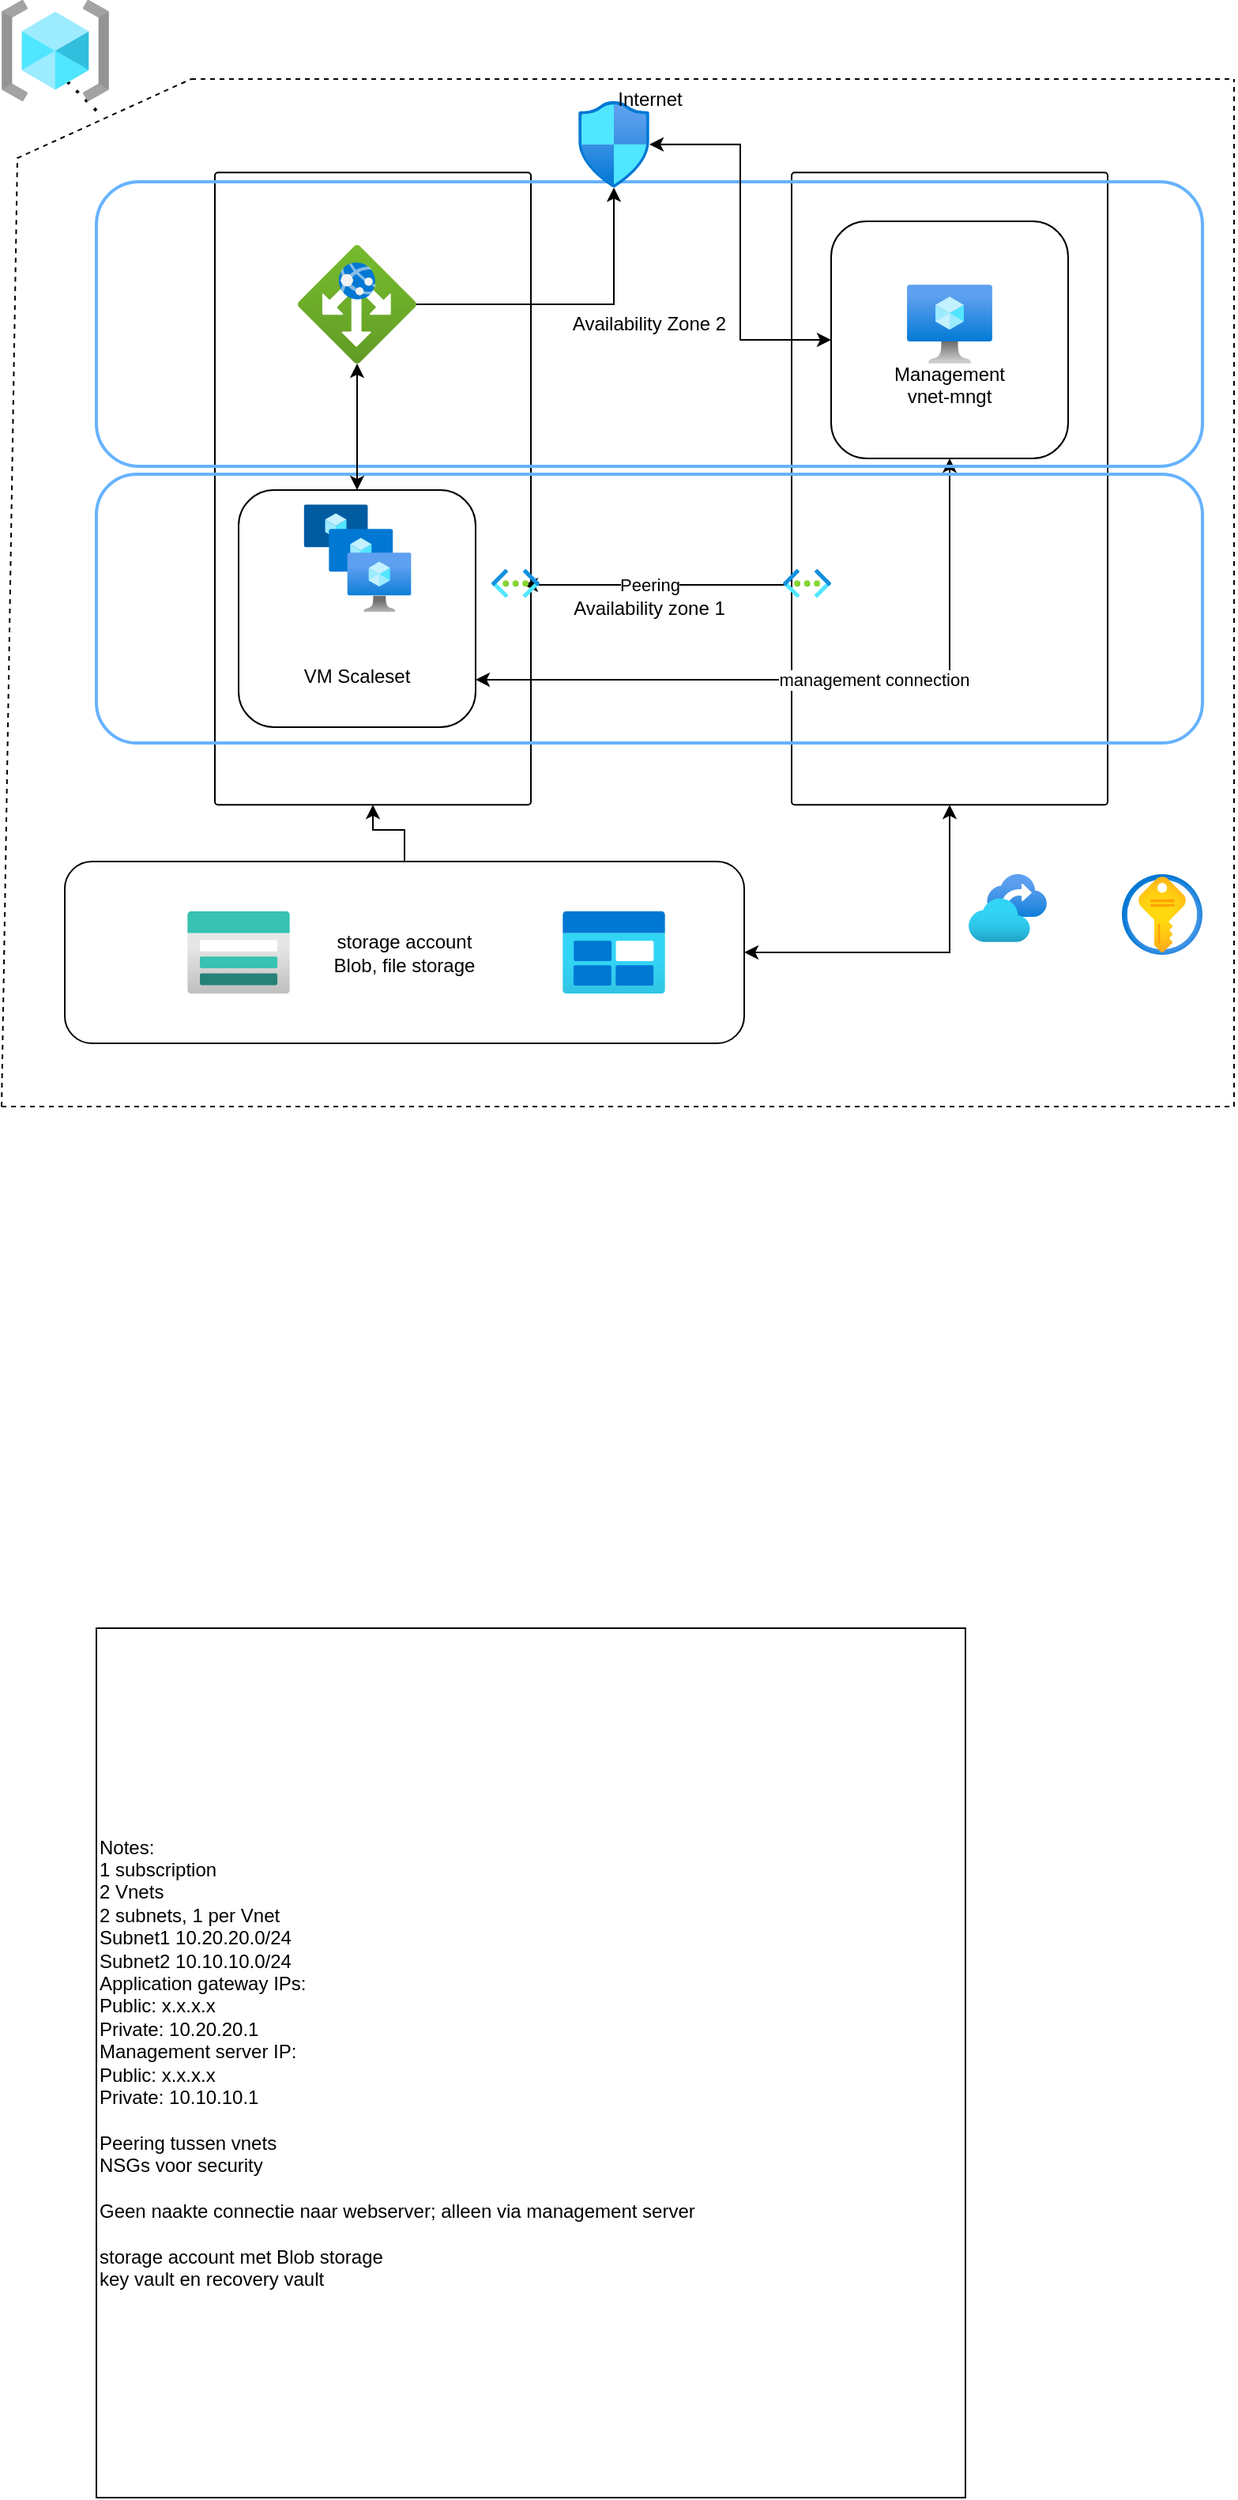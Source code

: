 <mxfile version="22.0.2" type="device">
  <diagram name="Pagina-1" id="UoyJ0l-6ss4mj00balDl">
    <mxGraphModel dx="1562" dy="822" grid="1" gridSize="10" guides="1" tooltips="1" connect="1" arrows="1" fold="1" page="1" pageScale="1" pageWidth="827" pageHeight="1169" math="0" shadow="0">
      <root>
        <mxCell id="0" />
        <mxCell id="1" parent="0" />
        <mxCell id="KK85A-Czj-PDCO1rTAJK-1" value="" style="endArrow=none;dashed=1;html=1;rounded=0;" parent="1" edge="1">
          <mxGeometry width="50" height="50" relative="1" as="geometry">
            <mxPoint x="20" y="710" as="sourcePoint" />
            <mxPoint x="140" y="60" as="targetPoint" />
            <Array as="points">
              <mxPoint x="30" y="110" />
            </Array>
          </mxGeometry>
        </mxCell>
        <mxCell id="KK85A-Czj-PDCO1rTAJK-2" value="" style="endArrow=none;dashed=1;html=1;rounded=0;" parent="1" edge="1">
          <mxGeometry width="50" height="50" relative="1" as="geometry">
            <mxPoint x="20" y="710" as="sourcePoint" />
            <mxPoint x="800" y="60" as="targetPoint" />
            <Array as="points">
              <mxPoint x="800" y="710" />
            </Array>
          </mxGeometry>
        </mxCell>
        <mxCell id="KK85A-Czj-PDCO1rTAJK-3" value="" style="endArrow=none;dashed=1;html=1;rounded=0;" parent="1" edge="1">
          <mxGeometry width="50" height="50" relative="1" as="geometry">
            <mxPoint x="140" y="60" as="sourcePoint" />
            <mxPoint x="800" y="60" as="targetPoint" />
            <Array as="points">
              <mxPoint x="380" y="60" />
            </Array>
          </mxGeometry>
        </mxCell>
        <mxCell id="KK85A-Czj-PDCO1rTAJK-6" value="Vnet1" style="rounded=1;whiteSpace=wrap;html=1;fillColor=#FFFFFF;strokeColor=#000000;gradientColor=none;arcSize=1;fontColor=#FFFFFF;" parent="1" vertex="1">
          <mxGeometry x="155" y="119.11" width="200" height="400" as="geometry" />
        </mxCell>
        <mxCell id="KK85A-Czj-PDCO1rTAJK-10" value="Peering" style="edgeStyle=orthogonalEdgeStyle;rounded=0;orthogonalLoop=1;jettySize=auto;html=1;exitX=0;exitY=0.5;exitDx=0;exitDy=0;entryX=1;entryY=0.5;entryDx=0;entryDy=0;endArrow=classic;endFill=1;startArrow=none;startFill=0;strokeColor=#000000;" parent="1" edge="1">
          <mxGeometry x="0.036" relative="1" as="geometry">
            <mxPoint x="515.5" y="380.01" as="sourcePoint" />
            <mxPoint x="350.5" y="380.01" as="targetPoint" />
            <Array as="points">
              <mxPoint x="460" y="380" />
              <mxPoint x="460" y="380" />
            </Array>
            <mxPoint as="offset" />
          </mxGeometry>
        </mxCell>
        <mxCell id="KK85A-Czj-PDCO1rTAJK-7" value="Vnet2" style="rounded=1;whiteSpace=wrap;html=1;fillColor=#FFFFFF;arcSize=1;fontColor=#FFFFFF;" parent="1" vertex="1">
          <mxGeometry x="520" y="119.11" width="200" height="400" as="geometry" />
        </mxCell>
        <mxCell id="KK85A-Czj-PDCO1rTAJK-34" value="" style="edgeStyle=orthogonalEdgeStyle;rounded=0;orthogonalLoop=1;jettySize=auto;html=1;" parent="1" source="KK85A-Czj-PDCO1rTAJK-8" target="KK85A-Czj-PDCO1rTAJK-6" edge="1">
          <mxGeometry relative="1" as="geometry" />
        </mxCell>
        <mxCell id="KK85A-Czj-PDCO1rTAJK-35" style="edgeStyle=orthogonalEdgeStyle;rounded=0;orthogonalLoop=1;jettySize=auto;html=1;entryX=0.5;entryY=1;entryDx=0;entryDy=0;startArrow=classic;startFill=1;" parent="1" source="KK85A-Czj-PDCO1rTAJK-8" target="KK85A-Czj-PDCO1rTAJK-7" edge="1">
          <mxGeometry relative="1" as="geometry" />
        </mxCell>
        <mxCell id="KK85A-Czj-PDCO1rTAJK-8" value="storage account&lt;br&gt;Blob, file storage&lt;br&gt;" style="rounded=1;whiteSpace=wrap;html=1;" parent="1" vertex="1">
          <mxGeometry x="60" y="555" width="430" height="115" as="geometry" />
        </mxCell>
        <mxCell id="KK85A-Czj-PDCO1rTAJK-30" value="management connection" style="edgeStyle=orthogonalEdgeStyle;rounded=0;orthogonalLoop=1;jettySize=auto;html=1;startArrow=classic;startFill=1;" parent="1" source="KK85A-Czj-PDCO1rTAJK-13" target="KK85A-Czj-PDCO1rTAJK-14" edge="1">
          <mxGeometry x="0.143" relative="1" as="geometry">
            <Array as="points">
              <mxPoint x="620" y="440" />
            </Array>
            <mxPoint as="offset" />
          </mxGeometry>
        </mxCell>
        <mxCell id="KK85A-Czj-PDCO1rTAJK-13" value="&lt;br&gt;&lt;br&gt;&lt;br&gt;&lt;br&gt;&lt;br&gt;&lt;br&gt;VM Scaleset" style="rounded=1;whiteSpace=wrap;html=1;" parent="1" vertex="1">
          <mxGeometry x="170" y="320" width="150" height="150" as="geometry" />
        </mxCell>
        <mxCell id="KK85A-Czj-PDCO1rTAJK-14" value="&lt;br&gt;&lt;br&gt;&lt;br&gt;&lt;br&gt;Management&lt;br&gt;vnet-mngt" style="rounded=1;whiteSpace=wrap;html=1;" parent="1" vertex="1">
          <mxGeometry x="544.99" y="150" width="150" height="150" as="geometry" />
        </mxCell>
        <mxCell id="KK85A-Czj-PDCO1rTAJK-15" value="Notes:&lt;br&gt;1 subscription&lt;br&gt;2 Vnets&lt;br&gt;2 subnets, 1 per Vnet&lt;br&gt;Subnet1 10.20.20.0/24&amp;nbsp;&lt;br&gt;Subnet2 10.10.10.0/24&amp;nbsp;&lt;br&gt;Application gateway IPs:&lt;br&gt;Public: x.x.x.x&amp;nbsp;&lt;br&gt;Private: 10.20.20.1&lt;br&gt;Management server IP:&lt;br&gt;Public: x.x.x.x&lt;br&gt;Private: 10.10.10.1&lt;br&gt;&lt;br&gt;Peering tussen vnets&lt;br&gt;NSGs voor security&lt;br&gt;&lt;br&gt;Geen naakte connectie naar webserver; alleen via management server&lt;br&gt;&lt;br&gt;storage account met Blob storage&lt;br&gt;key vault en recovery vault" style="whiteSpace=wrap;html=1;aspect=fixed;align=left;" parent="1" vertex="1">
          <mxGeometry x="80" y="1040" width="550" height="550" as="geometry" />
        </mxCell>
        <mxCell id="KK85A-Czj-PDCO1rTAJK-18" value="" style="image;aspect=fixed;html=1;points=[];align=center;fontSize=12;image=img/lib/azure2/compute/Virtual_Machine.svg;" parent="1" vertex="1">
          <mxGeometry x="593.04" y="190" width="53.91" height="50" as="geometry" />
        </mxCell>
        <mxCell id="KK85A-Czj-PDCO1rTAJK-19" value="Availability Zone 2" style="rounded=1;whiteSpace=wrap;html=1;fillColor=none;strokeColor=#66B2FF;strokeWidth=2;collapsible=1;" parent="1" vertex="1">
          <mxGeometry x="80" y="125" width="700" height="180" as="geometry">
            <mxRectangle x="80" y="125" width="50" height="40" as="alternateBounds" />
          </mxGeometry>
        </mxCell>
        <mxCell id="KK85A-Czj-PDCO1rTAJK-20" value="Availability zone 1" style="rounded=1;whiteSpace=wrap;html=1;fillColor=none;strokeColor=#66B2FF;strokeWidth=2;backgroundOutline=0;collapsible=1;" parent="1" vertex="1">
          <mxGeometry x="80" y="310" width="700" height="170" as="geometry">
            <mxRectangle x="70" y="310" width="50" height="40" as="alternateBounds" />
          </mxGeometry>
        </mxCell>
        <mxCell id="KK85A-Czj-PDCO1rTAJK-21" value="" style="endArrow=none;dashed=1;html=1;dashPattern=1 3;strokeWidth=2;rounded=0;" parent="1" edge="1">
          <mxGeometry width="50" height="50" relative="1" as="geometry">
            <mxPoint x="80" y="80" as="sourcePoint" />
            <mxPoint x="40" y="40" as="targetPoint" />
          </mxGeometry>
        </mxCell>
        <mxCell id="KK85A-Czj-PDCO1rTAJK-24" value="" style="image;aspect=fixed;html=1;points=[];align=center;fontSize=12;image=img/lib/azure2/networking/Virtual_Networks.svg;" parent="1" vertex="1">
          <mxGeometry x="330" y="370.0" width="30.5" height="18.21" as="geometry" />
        </mxCell>
        <mxCell id="KK85A-Czj-PDCO1rTAJK-25" value="" style="image;aspect=fixed;html=1;points=[];align=center;fontSize=12;image=img/lib/azure2/networking/Virtual_Networks.svg;" parent="1" vertex="1">
          <mxGeometry x="514.49" y="370" width="30.5" height="18.21" as="geometry" />
        </mxCell>
        <mxCell id="KK85A-Czj-PDCO1rTAJK-26" value="" style="image;aspect=fixed;html=1;points=[];align=center;fontSize=12;image=img/lib/azure2/storage/Storage_Accounts.svg;" parent="1" vertex="1">
          <mxGeometry x="137.5" y="586.5" width="65" height="52" as="geometry" />
        </mxCell>
        <mxCell id="KK85A-Czj-PDCO1rTAJK-27" value="" style="image;aspect=fixed;html=1;points=[];align=center;fontSize=12;image=img/lib/azure2/general/Blob_Block.svg;" parent="1" vertex="1">
          <mxGeometry x="375" y="586.5" width="65" height="52" as="geometry" />
        </mxCell>
        <mxCell id="KK85A-Czj-PDCO1rTAJK-31" value="" style="image;aspect=fixed;html=1;points=[];align=center;fontSize=12;image=img/lib/azure2/security/Key_Vaults.svg;" parent="1" vertex="1">
          <mxGeometry x="729" y="563" width="51" height="51" as="geometry" />
        </mxCell>
        <mxCell id="baXsAsq7W98yEQtjhTq1-4" style="edgeStyle=orthogonalEdgeStyle;rounded=0;orthogonalLoop=1;jettySize=auto;html=1;entryX=0;entryY=0.5;entryDx=0;entryDy=0;startArrow=classic;startFill=1;" edge="1" parent="1" source="KK85A-Czj-PDCO1rTAJK-32" target="KK85A-Czj-PDCO1rTAJK-14">
          <mxGeometry relative="1" as="geometry" />
        </mxCell>
        <mxCell id="KK85A-Czj-PDCO1rTAJK-32" value="" style="image;aspect=fixed;html=1;points=[];align=center;fontSize=12;image=img/lib/azure2/networking/Network_Security_Groups.svg;" parent="1" vertex="1">
          <mxGeometry x="385" y="74" width="45" height="54.65" as="geometry" />
        </mxCell>
        <mxCell id="KK85A-Czj-PDCO1rTAJK-36" value="" style="image;aspect=fixed;html=1;points=[];align=center;fontSize=12;image=img/lib/azure2/storage/Recovery_Services_Vaults.svg;" parent="1" vertex="1">
          <mxGeometry x="632" y="563" width="49.45" height="43" as="geometry" />
        </mxCell>
        <mxCell id="KK85A-Czj-PDCO1rTAJK-38" value="Internet" style="text;html=1;align=center;verticalAlign=middle;resizable=0;points=[];autosize=1;strokeColor=none;fillColor=none;" parent="1" vertex="1">
          <mxGeometry x="400" y="58" width="60" height="30" as="geometry" />
        </mxCell>
        <mxCell id="9iQpBhtz6SzkbI5DMBgU-1" value="" style="image;aspect=fixed;html=1;points=[];align=center;fontSize=12;image=img/lib/azure2/general/Resource_Groups.svg;" parent="1" vertex="1">
          <mxGeometry x="20" y="10" width="68" height="64" as="geometry" />
        </mxCell>
        <mxCell id="Twr3D7NNSOvf6hvklSP7-1" value="" style="image;aspect=fixed;html=1;points=[];align=center;fontSize=12;image=img/lib/azure2/compute/VM_Scale_Sets.svg;" parent="1" vertex="1">
          <mxGeometry x="211.29" y="329.11" width="68" height="68" as="geometry" />
        </mxCell>
        <mxCell id="baXsAsq7W98yEQtjhTq1-2" style="edgeStyle=orthogonalEdgeStyle;rounded=0;orthogonalLoop=1;jettySize=auto;html=1;entryX=0.5;entryY=0;entryDx=0;entryDy=0;startArrow=classic;startFill=1;" edge="1" parent="1" source="Twr3D7NNSOvf6hvklSP7-2" target="KK85A-Czj-PDCO1rTAJK-13">
          <mxGeometry relative="1" as="geometry" />
        </mxCell>
        <mxCell id="baXsAsq7W98yEQtjhTq1-3" style="edgeStyle=orthogonalEdgeStyle;rounded=0;orthogonalLoop=1;jettySize=auto;html=1;" edge="1" parent="1" source="Twr3D7NNSOvf6hvklSP7-2" target="KK85A-Czj-PDCO1rTAJK-32">
          <mxGeometry relative="1" as="geometry">
            <mxPoint x="430" y="140" as="targetPoint" />
          </mxGeometry>
        </mxCell>
        <mxCell id="Twr3D7NNSOvf6hvklSP7-2" value="" style="image;aspect=fixed;html=1;points=[];align=center;fontSize=12;image=img/lib/azure2/networking/Application_Gateways.svg;" parent="1" vertex="1">
          <mxGeometry x="207.5" y="165" width="75" height="75" as="geometry" />
        </mxCell>
      </root>
    </mxGraphModel>
  </diagram>
</mxfile>
